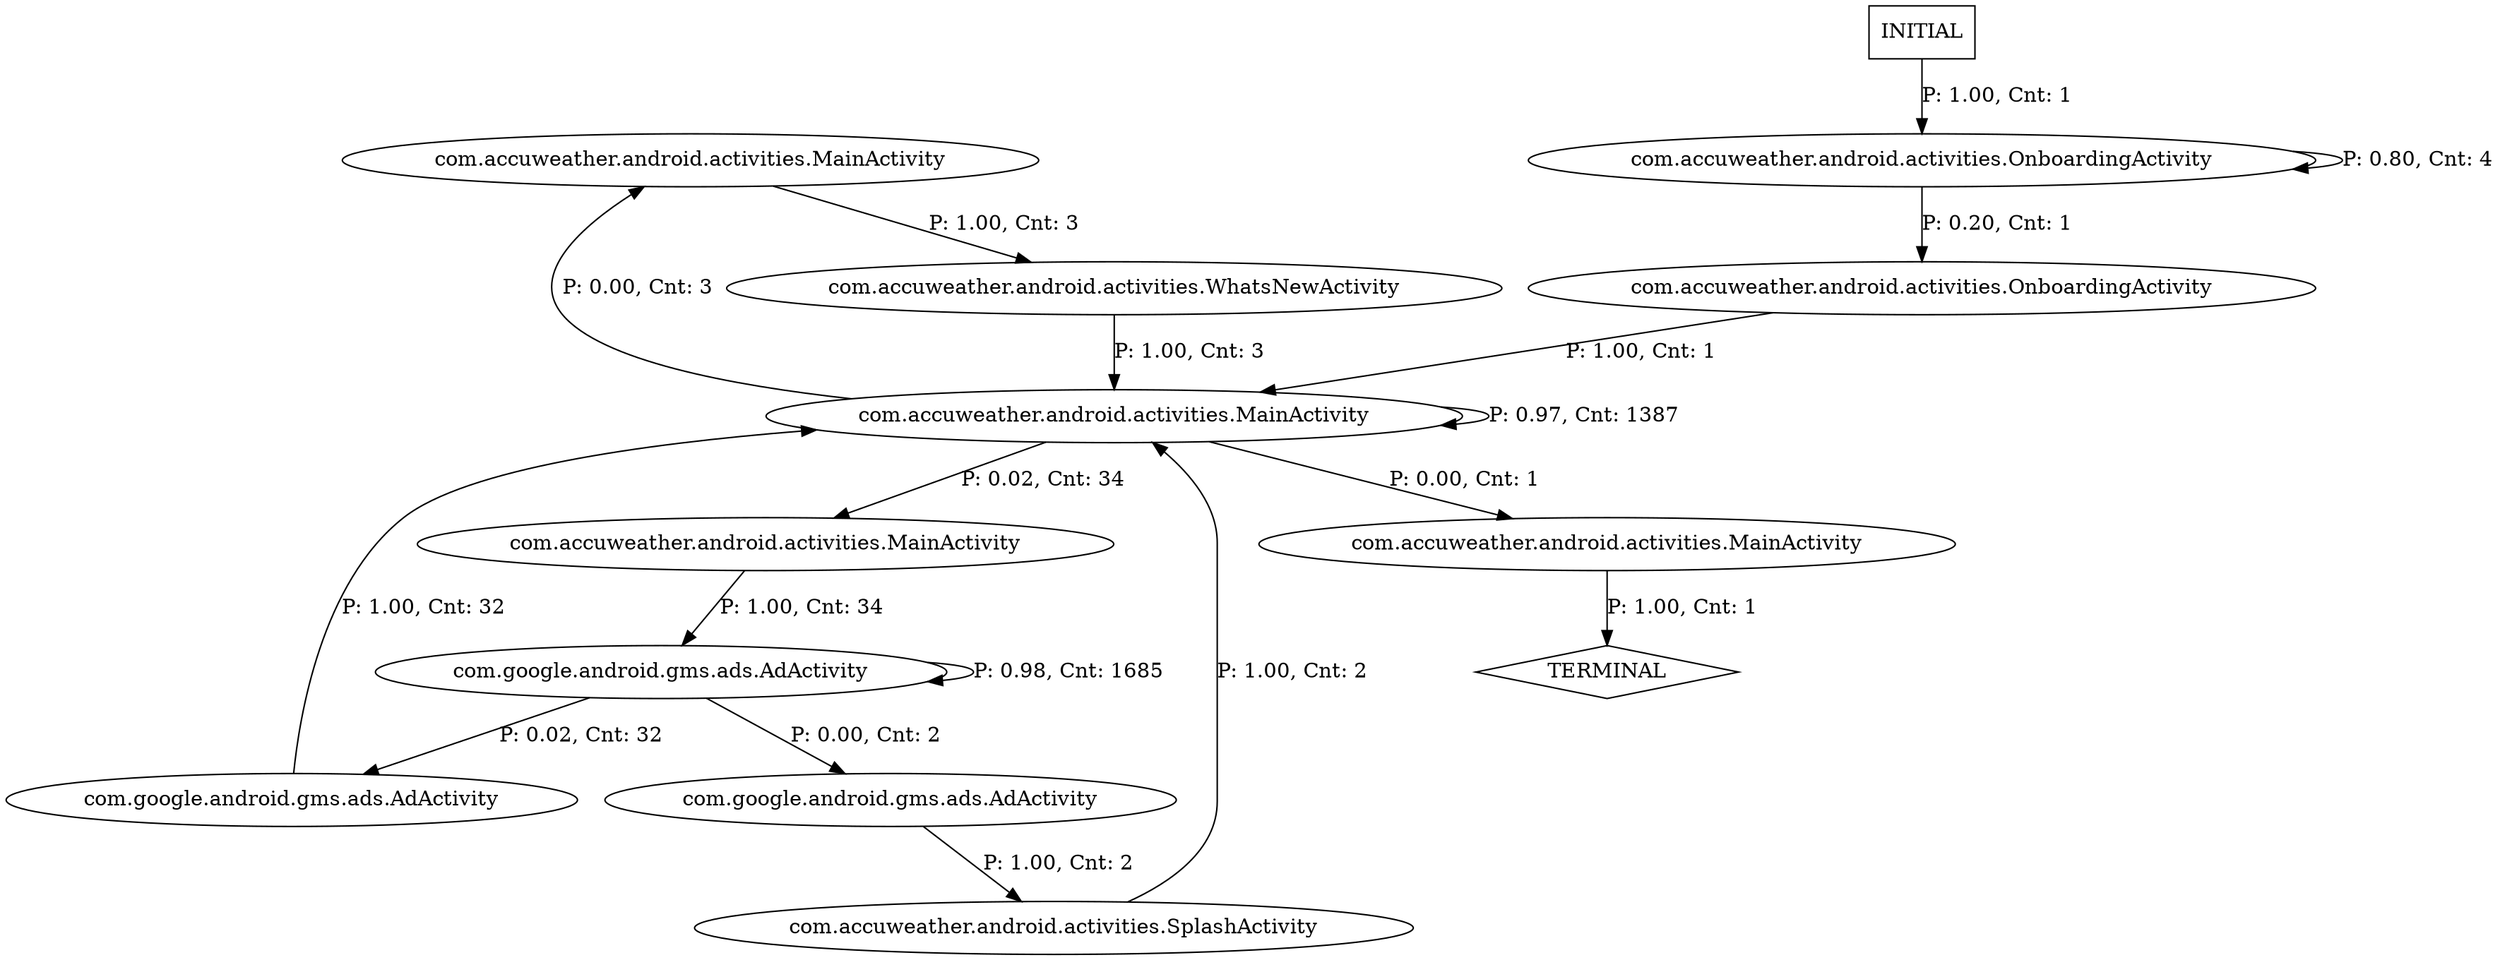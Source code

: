 digraph G {
  0 [label="com.accuweather.android.activities.MainActivity"];
  1 [label="com.accuweather.android.activities.MainActivity"];
  2 [label="com.accuweather.android.activities.MainActivity"];
  3 [label="com.accuweather.android.activities.MainActivity"];
  4 [label="com.accuweather.android.activities.OnboardingActivity"];
  5 [label="com.accuweather.android.activities.OnboardingActivity"];
  6 [label="com.accuweather.android.activities.SplashActivity"];
  7 [label="com.accuweather.android.activities.WhatsNewActivity"];
  8 [label="com.google.android.gms.ads.AdActivity"];
  9 [label="com.google.android.gms.ads.AdActivity"];
  10 [label="com.google.android.gms.ads.AdActivity"];
  11 [label="TERMINAL",shape=diamond];
  12 [label="INITIAL",shape=box];
0->7 [label="P: 1.00, Cnt: 3"];
1->10 [label="P: 1.00, Cnt: 34"];
2->11 [label="P: 1.00, Cnt: 1"];
3->2 [label="P: 0.00, Cnt: 1"];
3->0 [label="P: 0.00, Cnt: 3"];
3->1 [label="P: 0.02, Cnt: 34"];
3->3 [label="P: 0.97, Cnt: 1387"];
4->3 [label="P: 1.00, Cnt: 1"];
5->4 [label="P: 0.20, Cnt: 1"];
5->5 [label="P: 0.80, Cnt: 4"];
6->3 [label="P: 1.00, Cnt: 2"];
7->3 [label="P: 1.00, Cnt: 3"];
8->3 [label="P: 1.00, Cnt: 32"];
9->6 [label="P: 1.00, Cnt: 2"];
10->9 [label="P: 0.00, Cnt: 2"];
10->8 [label="P: 0.02, Cnt: 32"];
10->10 [label="P: 0.98, Cnt: 1685"];
12->5 [label="P: 1.00, Cnt: 1"];
}
